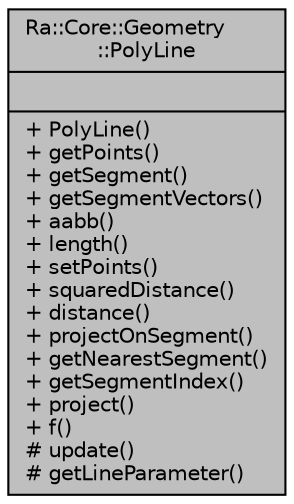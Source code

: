 digraph "Ra::Core::Geometry::PolyLine"
{
 // INTERACTIVE_SVG=YES
 // LATEX_PDF_SIZE
  edge [fontname="Helvetica",fontsize="10",labelfontname="Helvetica",labelfontsize="10"];
  node [fontname="Helvetica",fontsize="10",shape=record];
  Node1 [label="{Ra::Core::Geometry\l::PolyLine\n||+ PolyLine()\l+ getPoints()\l+ getSegment()\l+ getSegmentVectors()\l+ aabb()\l+ length()\l+ setPoints()\l+ squaredDistance()\l+ distance()\l+ projectOnSegment()\l+ getNearestSegment()\l+ getSegmentIndex()\l+ project()\l+ f()\l# update()\l# getLineParameter()\l}",height=0.2,width=0.4,color="black", fillcolor="grey75", style="filled", fontcolor="black",tooltip=" "];
}
